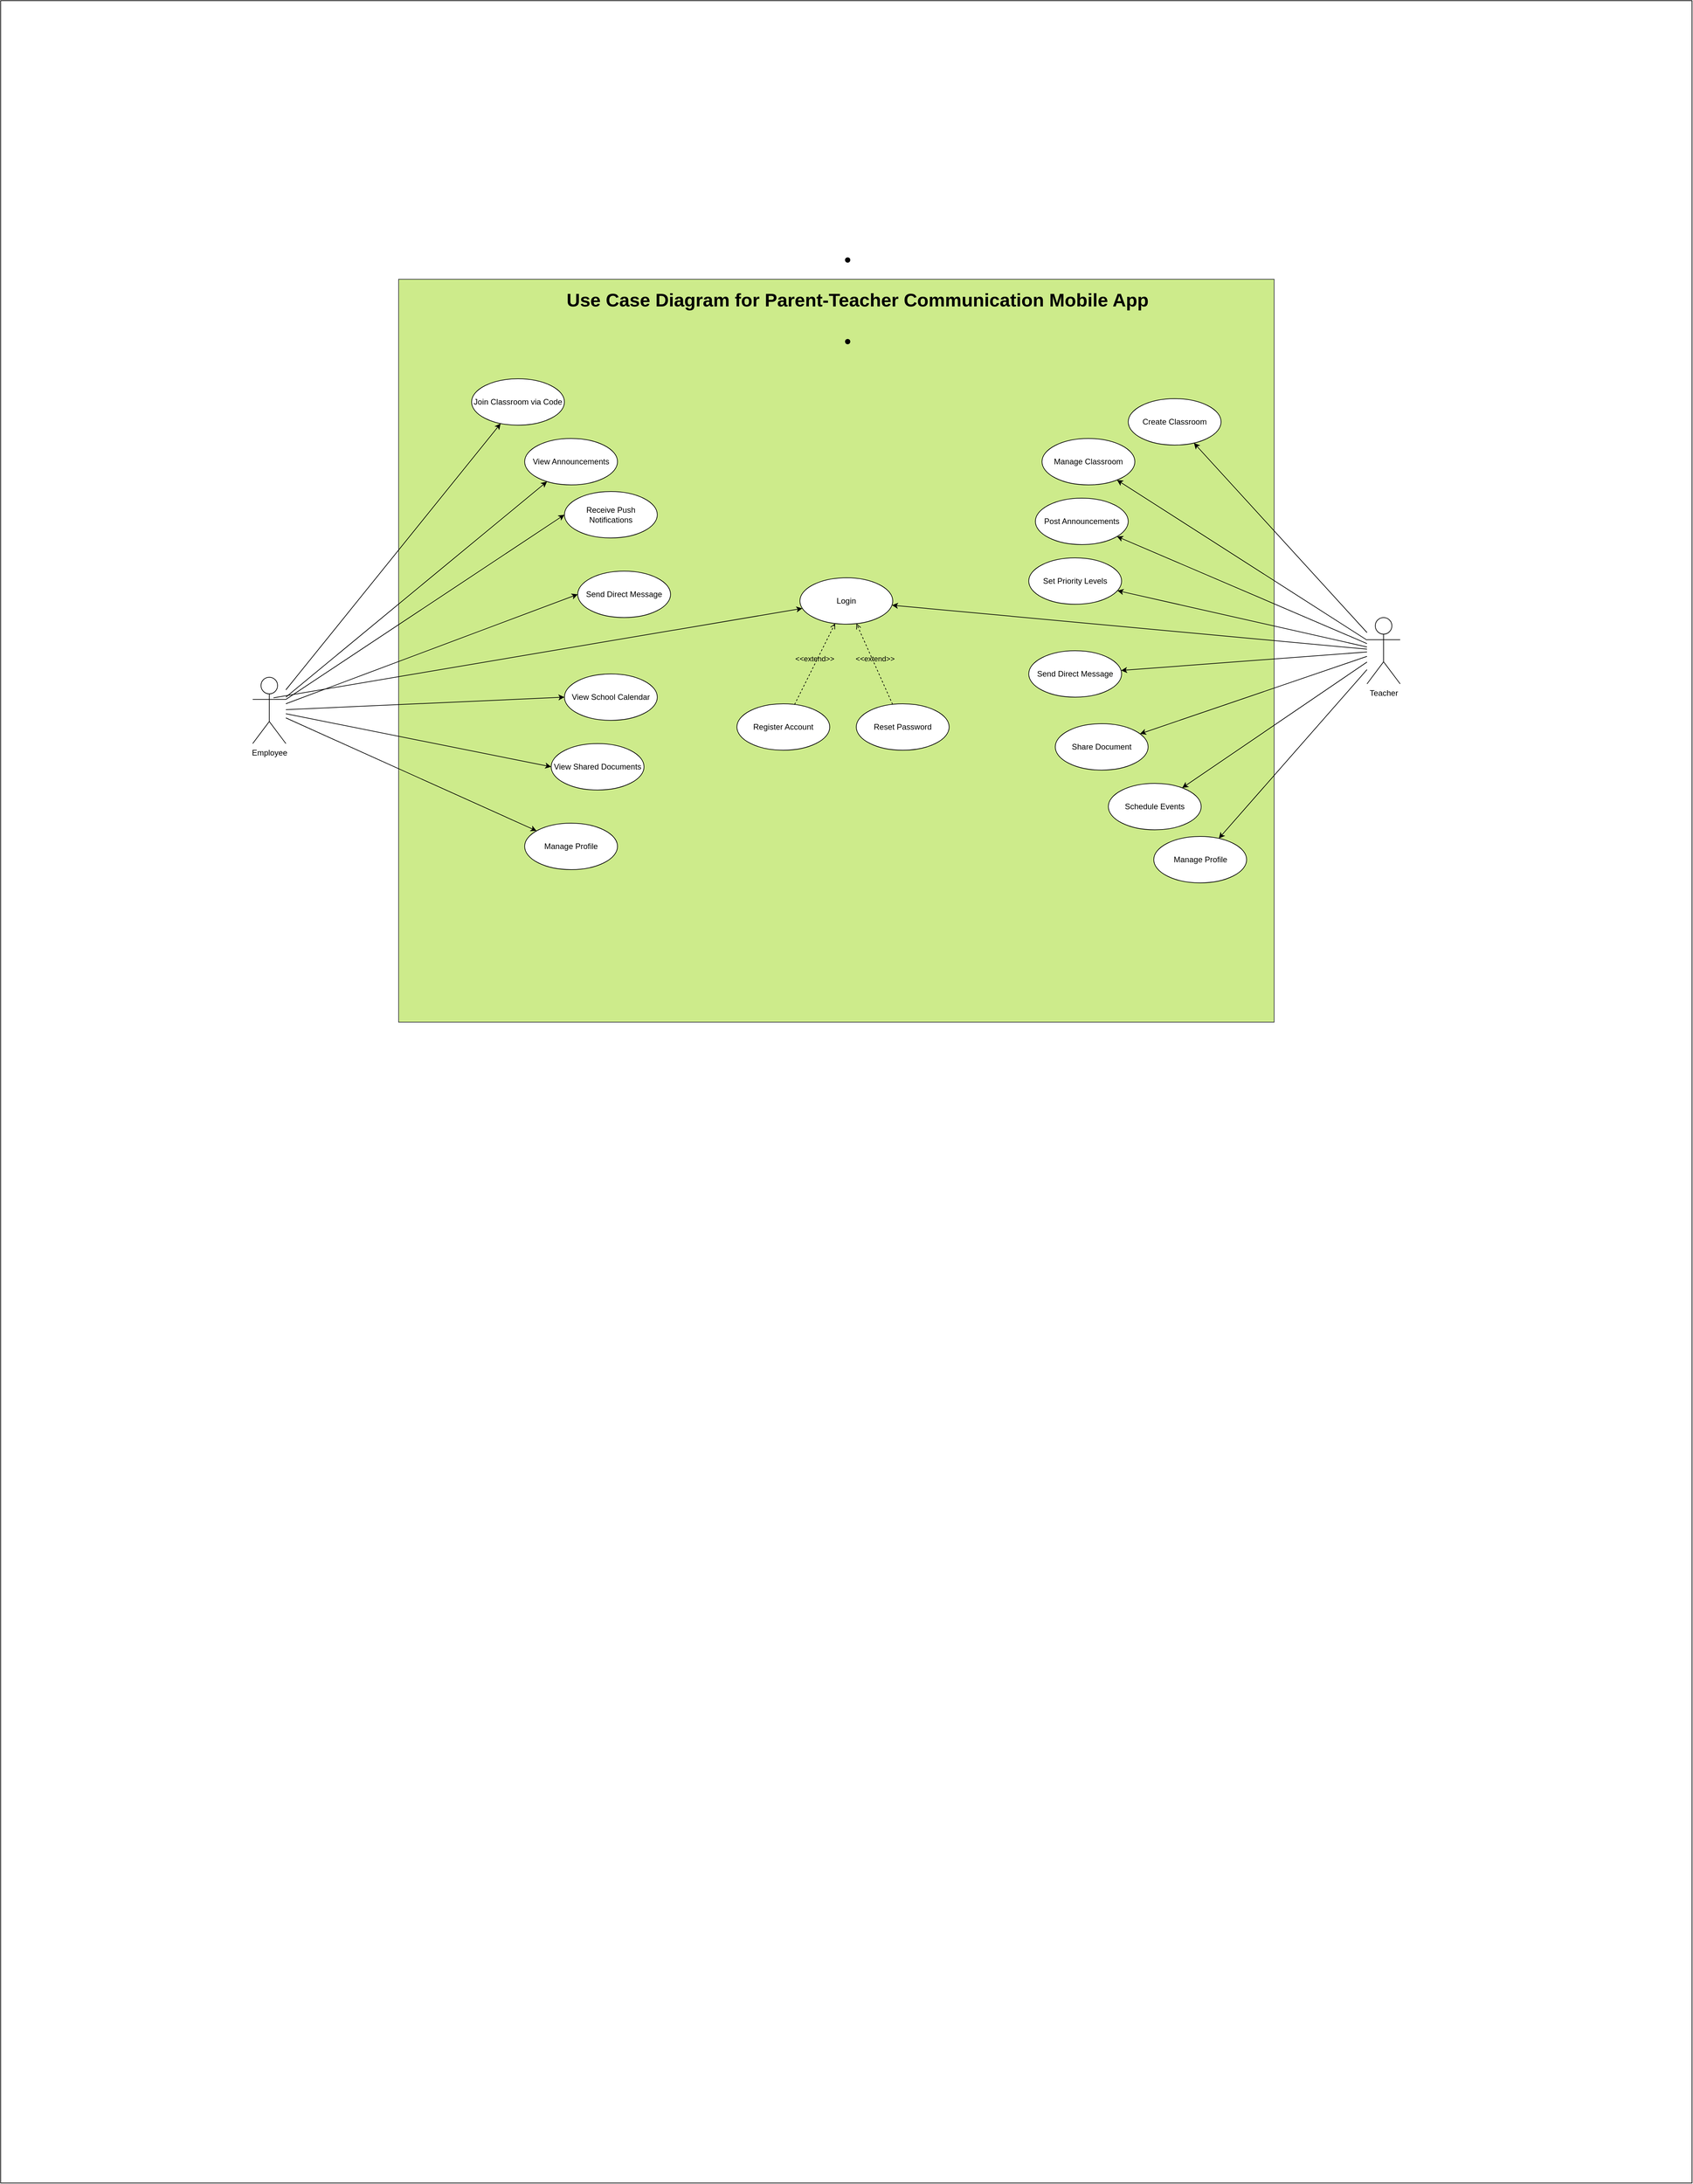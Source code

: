 <mxfile version="27.1.6" pages="3">
  <diagram name="initial" id="fPfGQbioiCVRYNzF3hgY">
    <mxGraphModel dx="2730" dy="2144" grid="1" gridSize="10" guides="1" tooltips="1" connect="1" arrows="1" fold="1" page="1" pageScale="1" pageWidth="850" pageHeight="1100" math="0" shadow="0">
      <root>
        <mxCell id="0" />
        <mxCell id="1" parent="0" />
        <mxCell id="hXhtGVc7Me_PGIMdzoVs-1" value="" style="rounded=0;whiteSpace=wrap;html=1;movable=0;resizable=0;rotatable=0;deletable=0;editable=0;locked=1;connectable=0;" vertex="1" parent="1">
          <mxGeometry x="-810" y="-1060" width="2550" height="3290" as="geometry" />
        </mxCell>
        <mxCell id="hXhtGVc7Me_PGIMdzoVs-2" value="" style="rounded=0;whiteSpace=wrap;html=1;fillColor=#cdeb8b;strokeColor=#36393d;movable=1;resizable=1;rotatable=1;deletable=1;editable=1;locked=0;connectable=1;" vertex="1" parent="1">
          <mxGeometry x="-210" y="-640" width="1320" height="1120" as="geometry" />
        </mxCell>
        <mxCell id="hXhtGVc7Me_PGIMdzoVs-3" value="&lt;li data-end=&quot;418&quot; data-start=&quot;351&quot;&gt;&lt;p data-end=&quot;418&quot; data-start=&quot;354&quot;&gt;&lt;strong data-end=&quot;418&quot; data-start=&quot;354&quot;&gt;Use Case Diagram for Parent-Teacher Communication Mobile App&lt;/strong&gt;&lt;/p&gt;&lt;/li&gt;&lt;li data-end=&quot;492&quot; data-start=&quot;419&quot;&gt;&lt;p data-end=&quot;492&quot; data-start=&quot;422&quot;&gt;&lt;/p&gt;&lt;/li&gt;" style="text;html=1;strokeColor=none;fillColor=none;align=center;verticalAlign=middle;whiteSpace=wrap;rounded=0;fontSize=28;" vertex="1" parent="1">
          <mxGeometry x="-206" y="-610" width="1376" height="30" as="geometry" />
        </mxCell>
        <mxCell id="hXhtGVc7Me_PGIMdzoVs-4" style="rounded=0;orthogonalLoop=1;jettySize=auto;html=1;" edge="1" parent="1" source="hXhtGVc7Me_PGIMdzoVs-7" target="hXhtGVc7Me_PGIMdzoVs-78">
          <mxGeometry relative="1" as="geometry">
            <mxPoint x="1010.0" y="-145" as="targetPoint" />
          </mxGeometry>
        </mxCell>
        <mxCell id="hXhtGVc7Me_PGIMdzoVs-6" style="rounded=0;orthogonalLoop=1;jettySize=auto;html=1;" edge="1" parent="1" source="hXhtGVc7Me_PGIMdzoVs-7" target="hXhtGVc7Me_PGIMdzoVs-50">
          <mxGeometry relative="1" as="geometry" />
        </mxCell>
        <mxCell id="hXhtGVc7Me_PGIMdzoVs-117" style="rounded=0;orthogonalLoop=1;jettySize=auto;html=1;" edge="1" parent="1" source="hXhtGVc7Me_PGIMdzoVs-7" target="hXhtGVc7Me_PGIMdzoVs-105">
          <mxGeometry relative="1" as="geometry" />
        </mxCell>
        <mxCell id="hXhtGVc7Me_PGIMdzoVs-121" style="rounded=0;orthogonalLoop=1;jettySize=auto;html=1;" edge="1" parent="1" source="hXhtGVc7Me_PGIMdzoVs-7" target="hXhtGVc7Me_PGIMdzoVs-104">
          <mxGeometry relative="1" as="geometry" />
        </mxCell>
        <mxCell id="hXhtGVc7Me_PGIMdzoVs-7" value="Teacher" style="shape=umlActor;verticalLabelPosition=bottom;verticalAlign=top;html=1;outlineConnect=0;" vertex="1" parent="1">
          <mxGeometry x="1250" y="-130" width="50" height="100" as="geometry" />
        </mxCell>
        <mxCell id="hXhtGVc7Me_PGIMdzoVs-18" style="rounded=0;orthogonalLoop=1;jettySize=auto;html=1;entryX=0;entryY=0.5;entryDx=0;entryDy=0;" edge="1" parent="1" target="hXhtGVc7Me_PGIMdzoVs-30">
          <mxGeometry relative="1" as="geometry">
            <mxPoint x="-380" as="sourcePoint" />
          </mxGeometry>
        </mxCell>
        <mxCell id="hXhtGVc7Me_PGIMdzoVs-19" style="rounded=0;orthogonalLoop=1;jettySize=auto;html=1;entryX=0;entryY=0.5;entryDx=0;entryDy=0;" edge="1" parent="1" source="hXhtGVc7Me_PGIMdzoVs-27" target="hXhtGVc7Me_PGIMdzoVs-31">
          <mxGeometry relative="1" as="geometry">
            <mxPoint x="220" y="-70" as="sourcePoint" />
          </mxGeometry>
        </mxCell>
        <mxCell id="hXhtGVc7Me_PGIMdzoVs-20" style="rounded=0;orthogonalLoop=1;jettySize=auto;html=1;entryX=0;entryY=0.5;entryDx=0;entryDy=0;" edge="1" parent="1" source="hXhtGVc7Me_PGIMdzoVs-27" target="hXhtGVc7Me_PGIMdzoVs-32">
          <mxGeometry relative="1" as="geometry">
            <mxPoint x="290" y="-70" as="sourcePoint" />
          </mxGeometry>
        </mxCell>
        <mxCell id="hXhtGVc7Me_PGIMdzoVs-22" style="rounded=0;orthogonalLoop=1;jettySize=auto;html=1;entryX=0;entryY=0.5;entryDx=0;entryDy=0;" edge="1" parent="1" source="hXhtGVc7Me_PGIMdzoVs-27" target="hXhtGVc7Me_PGIMdzoVs-35">
          <mxGeometry relative="1" as="geometry">
            <mxPoint x="470.0" y="-135" as="targetPoint" />
          </mxGeometry>
        </mxCell>
        <mxCell id="hXhtGVc7Me_PGIMdzoVs-24" style="rounded=0;orthogonalLoop=1;jettySize=auto;html=1;" edge="1" parent="1" source="hXhtGVc7Me_PGIMdzoVs-27" target="hXhtGVc7Me_PGIMdzoVs-46">
          <mxGeometry relative="1" as="geometry" />
        </mxCell>
        <mxCell id="hXhtGVc7Me_PGIMdzoVs-25" style="rounded=0;orthogonalLoop=1;jettySize=auto;html=1;" edge="1" parent="1" target="hXhtGVc7Me_PGIMdzoVs-47">
          <mxGeometry relative="1" as="geometry">
            <mxPoint x="-380" y="-10" as="sourcePoint" />
          </mxGeometry>
        </mxCell>
        <mxCell id="hXhtGVc7Me_PGIMdzoVs-26" style="rounded=0;orthogonalLoop=1;jettySize=auto;html=1;" edge="1" parent="1" source="hXhtGVc7Me_PGIMdzoVs-27" target="hXhtGVc7Me_PGIMdzoVs-33">
          <mxGeometry relative="1" as="geometry" />
        </mxCell>
        <mxCell id="hXhtGVc7Me_PGIMdzoVs-27" value="Employee" style="shape=umlActor;verticalLabelPosition=bottom;verticalAlign=top;html=1;" vertex="1" parent="1">
          <mxGeometry x="-430" y="-40" width="50" height="100" as="geometry" />
        </mxCell>
        <mxCell id="hXhtGVc7Me_PGIMdzoVs-30" value="&lt;div&gt;Send Direct Message&lt;/div&gt;" style="ellipse;whiteSpace=wrap;html=1;" vertex="1" parent="1">
          <mxGeometry x="60" y="-200" width="140" height="70" as="geometry" />
        </mxCell>
        <mxCell id="hXhtGVc7Me_PGIMdzoVs-31" value="View School Calendar" style="ellipse;whiteSpace=wrap;html=1;" vertex="1" parent="1">
          <mxGeometry x="40" y="-45" width="140" height="70" as="geometry" />
        </mxCell>
        <mxCell id="hXhtGVc7Me_PGIMdzoVs-32" value="View Shared Documents" style="ellipse;whiteSpace=wrap;html=1;" vertex="1" parent="1">
          <mxGeometry x="20" y="60" width="140" height="70" as="geometry" />
        </mxCell>
        <mxCell id="hXhtGVc7Me_PGIMdzoVs-33" value="Manage Profile" style="ellipse;whiteSpace=wrap;html=1;" vertex="1" parent="1">
          <mxGeometry x="-20" y="180" width="140" height="70" as="geometry" />
        </mxCell>
        <mxCell id="hXhtGVc7Me_PGIMdzoVs-35" value="Receive Push Notifications" style="ellipse;whiteSpace=wrap;html=1;" vertex="1" parent="1">
          <mxGeometry x="40" y="-320" width="140" height="70" as="geometry" />
        </mxCell>
        <mxCell id="hXhtGVc7Me_PGIMdzoVs-39" value="Manage Classroom" style="ellipse;whiteSpace=wrap;html=1;" vertex="1" parent="1">
          <mxGeometry x="760" y="-400" width="140" height="70" as="geometry" />
        </mxCell>
        <mxCell id="hXhtGVc7Me_PGIMdzoVs-40" style="rounded=0;orthogonalLoop=1;jettySize=auto;html=1;" edge="1" parent="1" source="hXhtGVc7Me_PGIMdzoVs-7" target="hXhtGVc7Me_PGIMdzoVs-39">
          <mxGeometry relative="1" as="geometry">
            <mxPoint x="1587.5" y="172" as="sourcePoint" />
            <mxPoint x="1407.5" y="255" as="targetPoint" />
          </mxGeometry>
        </mxCell>
        <mxCell id="hXhtGVc7Me_PGIMdzoVs-41" value="Login" style="ellipse;whiteSpace=wrap;html=1;" vertex="1" parent="1">
          <mxGeometry x="395" y="-190" width="140" height="70" as="geometry" />
        </mxCell>
        <mxCell id="hXhtGVc7Me_PGIMdzoVs-46" value="Join Classroom via Code" style="ellipse;whiteSpace=wrap;html=1;" vertex="1" parent="1">
          <mxGeometry x="-100" y="-490" width="140" height="70" as="geometry" />
        </mxCell>
        <mxCell id="hXhtGVc7Me_PGIMdzoVs-47" value="View Announcements" style="ellipse;whiteSpace=wrap;html=1;" vertex="1" parent="1">
          <mxGeometry x="-20" y="-400" width="140" height="70" as="geometry" />
        </mxCell>
        <mxCell id="hXhtGVc7Me_PGIMdzoVs-50" value="Create Classroom" style="ellipse;whiteSpace=wrap;html=1;" vertex="1" parent="1">
          <mxGeometry x="890" y="-460" width="140" height="70" as="geometry" />
        </mxCell>
        <mxCell id="hXhtGVc7Me_PGIMdzoVs-78" value="Post Announcements" style="ellipse;whiteSpace=wrap;html=1;" vertex="1" parent="1">
          <mxGeometry x="750" y="-310" width="140" height="70" as="geometry" />
        </mxCell>
        <mxCell id="hXhtGVc7Me_PGIMdzoVs-104" value="Set Priority Levels" style="ellipse;whiteSpace=wrap;html=1;" vertex="1" parent="1">
          <mxGeometry x="740" y="-220" width="140" height="70" as="geometry" />
        </mxCell>
        <mxCell id="hXhtGVc7Me_PGIMdzoVs-105" value="Send Direct Message" style="ellipse;whiteSpace=wrap;html=1;" vertex="1" parent="1">
          <mxGeometry x="740" y="-80" width="140" height="70" as="geometry" />
        </mxCell>
        <mxCell id="hXhtGVc7Me_PGIMdzoVs-106" value="Share Document" style="ellipse;whiteSpace=wrap;html=1;" vertex="1" parent="1">
          <mxGeometry x="780" y="30" width="140" height="70" as="geometry" />
        </mxCell>
        <mxCell id="hXhtGVc7Me_PGIMdzoVs-107" value="Schedule Events" style="ellipse;whiteSpace=wrap;html=1;" vertex="1" parent="1">
          <mxGeometry x="860" y="120" width="140" height="70" as="geometry" />
        </mxCell>
        <mxCell id="hXhtGVc7Me_PGIMdzoVs-108" value="Manage Profile" style="ellipse;whiteSpace=wrap;html=1;" vertex="1" parent="1">
          <mxGeometry x="928.5" y="200" width="140" height="70" as="geometry" />
        </mxCell>
        <mxCell id="hXhtGVc7Me_PGIMdzoVs-109" value="Register Account" style="ellipse;whiteSpace=wrap;html=1;" vertex="1" parent="1">
          <mxGeometry x="300" width="140" height="70" as="geometry" />
        </mxCell>
        <mxCell id="hXhtGVc7Me_PGIMdzoVs-112" value="&amp;lt;&amp;lt;extend&amp;gt;&amp;gt;" style="html=1;verticalAlign=bottom;labelBackgroundColor=none;endArrow=open;endFill=0;dashed=1;rounded=0;strokeWidth=1;" edge="1" parent="1" source="hXhtGVc7Me_PGIMdzoVs-109" target="hXhtGVc7Me_PGIMdzoVs-41">
          <mxGeometry x="-0.009" width="160" relative="1" as="geometry">
            <mxPoint x="214" y="-75" as="sourcePoint" />
            <mxPoint x="325" y="-50" as="targetPoint" />
            <mxPoint as="offset" />
          </mxGeometry>
        </mxCell>
        <mxCell id="hXhtGVc7Me_PGIMdzoVs-113" value="Reset Password" style="ellipse;whiteSpace=wrap;html=1;" vertex="1" parent="1">
          <mxGeometry x="480" width="140" height="70" as="geometry" />
        </mxCell>
        <mxCell id="hXhtGVc7Me_PGIMdzoVs-114" value="&amp;lt;&amp;lt;extend&amp;gt;&amp;gt;" style="html=1;verticalAlign=bottom;labelBackgroundColor=none;endArrow=open;endFill=0;dashed=1;rounded=0;strokeWidth=1;" edge="1" parent="1" source="hXhtGVc7Me_PGIMdzoVs-113" target="hXhtGVc7Me_PGIMdzoVs-41">
          <mxGeometry x="-0.009" width="160" relative="1" as="geometry">
            <mxPoint x="363" y="283" as="sourcePoint" />
            <mxPoint x="422" y="217" as="targetPoint" />
            <mxPoint as="offset" />
          </mxGeometry>
        </mxCell>
        <mxCell id="hXhtGVc7Me_PGIMdzoVs-118" style="rounded=0;orthogonalLoop=1;jettySize=auto;html=1;" edge="1" parent="1" source="hXhtGVc7Me_PGIMdzoVs-7" target="hXhtGVc7Me_PGIMdzoVs-106">
          <mxGeometry relative="1" as="geometry">
            <mxPoint x="1260" y="-68" as="sourcePoint" />
            <mxPoint x="889" y="-40" as="targetPoint" />
          </mxGeometry>
        </mxCell>
        <mxCell id="hXhtGVc7Me_PGIMdzoVs-119" style="rounded=0;orthogonalLoop=1;jettySize=auto;html=1;" edge="1" parent="1" source="hXhtGVc7Me_PGIMdzoVs-7" target="hXhtGVc7Me_PGIMdzoVs-107">
          <mxGeometry relative="1" as="geometry">
            <mxPoint x="1270" y="-58" as="sourcePoint" />
            <mxPoint x="919" y="56" as="targetPoint" />
          </mxGeometry>
        </mxCell>
        <mxCell id="hXhtGVc7Me_PGIMdzoVs-120" style="rounded=0;orthogonalLoop=1;jettySize=auto;html=1;" edge="1" parent="1" source="hXhtGVc7Me_PGIMdzoVs-7" target="hXhtGVc7Me_PGIMdzoVs-108">
          <mxGeometry relative="1" as="geometry">
            <mxPoint x="1280" y="-48" as="sourcePoint" />
            <mxPoint x="984" y="138" as="targetPoint" />
          </mxGeometry>
        </mxCell>
        <mxCell id="hXhtGVc7Me_PGIMdzoVs-122" style="rounded=0;orthogonalLoop=1;jettySize=auto;html=1;" edge="1" parent="1" source="hXhtGVc7Me_PGIMdzoVs-7" target="hXhtGVc7Me_PGIMdzoVs-41">
          <mxGeometry relative="1" as="geometry">
            <mxPoint x="1260" y="-76" as="sourcePoint" />
            <mxPoint x="884" y="-161" as="targetPoint" />
          </mxGeometry>
        </mxCell>
        <mxCell id="hXhtGVc7Me_PGIMdzoVs-123" style="rounded=0;orthogonalLoop=1;jettySize=auto;html=1;exitX=0.628;exitY=0.31;exitDx=0;exitDy=0;exitPerimeter=0;" edge="1" parent="1" source="hXhtGVc7Me_PGIMdzoVs-27" target="hXhtGVc7Me_PGIMdzoVs-41">
          <mxGeometry relative="1" as="geometry">
            <mxPoint x="-370" y="10" as="sourcePoint" />
            <mxPoint x="70" y="-155" as="targetPoint" />
          </mxGeometry>
        </mxCell>
      </root>
    </mxGraphModel>
  </diagram>
  <diagram name="initialv2" id="fVvwK9hB6NUy1kVA2rcM">
    <mxGraphModel dx="1426" dy="831" grid="1" gridSize="10" guides="1" tooltips="1" connect="1" arrows="1" fold="1" page="1" pageScale="1" pageWidth="850" pageHeight="1100" math="0" shadow="0">
      <root>
        <mxCell id="0" />
        <mxCell id="1" parent="0" />
        <mxCell id="ovWVx2ytmTRpoBnnrlcp-1" value="Calculating salaries, wages, bonuses, and deductions" style="shape=note;whiteSpace=wrap;html=1;backgroundOutline=1;darkOpacity=0.05;fontSize=2;" parent="1" vertex="1">
          <mxGeometry x="890" y="650" width="60" height="10" as="geometry" />
        </mxCell>
        <mxCell id="ovWVx2ytmTRpoBnnrlcp-2" value="" style="rounded=0;whiteSpace=wrap;html=1;" parent="1" vertex="1">
          <mxGeometry width="1700" height="2200" as="geometry" />
        </mxCell>
        <mxCell id="ovWVx2ytmTRpoBnnrlcp-3" value="" style="rounded=0;whiteSpace=wrap;html=1;fillColor=#cdeb8b;strokeColor=#36393d;" parent="1" vertex="1">
          <mxGeometry x="430" y="410" width="740" height="1260" as="geometry" />
        </mxCell>
        <mxCell id="ovWVx2ytmTRpoBnnrlcp-4" value="&lt;font style=&quot;font-size: 28px;&quot;&gt;&lt;b style=&quot;font-size: 28px;&quot;&gt;MotorPH Payroll System&lt;/b&gt;&lt;/font&gt;" style="text;html=1;strokeColor=none;fillColor=none;align=center;verticalAlign=middle;whiteSpace=wrap;rounded=0;fontSize=28;" parent="1" vertex="1">
          <mxGeometry x="455" y="430" width="695" height="30" as="geometry" />
        </mxCell>
        <mxCell id="ovWVx2ytmTRpoBnnrlcp-5" style="rounded=0;orthogonalLoop=1;jettySize=auto;html=1;entryX=1;entryY=0.5;entryDx=0;entryDy=0;" parent="1" source="ovWVx2ytmTRpoBnnrlcp-6" target="ovWVx2ytmTRpoBnnrlcp-28" edge="1">
          <mxGeometry relative="1" as="geometry" />
        </mxCell>
        <mxCell id="ovWVx2ytmTRpoBnnrlcp-6" value="Payroll Staff" style="shape=umlActor;verticalLabelPosition=bottom;verticalAlign=top;html=1;outlineConnect=0;" parent="1" vertex="1">
          <mxGeometry x="1224" y="650" width="30" height="60" as="geometry" />
        </mxCell>
        <mxCell id="ovWVx2ytmTRpoBnnrlcp-7" style="rounded=0;orthogonalLoop=1;jettySize=auto;html=1;entryX=1;entryY=0.5;entryDx=0;entryDy=0;" parent="1" source="ovWVx2ytmTRpoBnnrlcp-9" target="ovWVx2ytmTRpoBnnrlcp-21" edge="1">
          <mxGeometry relative="1" as="geometry" />
        </mxCell>
        <mxCell id="ovWVx2ytmTRpoBnnrlcp-8" style="rounded=0;orthogonalLoop=1;jettySize=auto;html=1;entryX=1;entryY=0.5;entryDx=0;entryDy=0;" parent="1" source="ovWVx2ytmTRpoBnnrlcp-9" target="ovWVx2ytmTRpoBnnrlcp-27" edge="1">
          <mxGeometry relative="1" as="geometry">
            <mxPoint x="1230" y="1110" as="sourcePoint" />
          </mxGeometry>
        </mxCell>
        <mxCell id="ovWVx2ytmTRpoBnnrlcp-9" value="Payroll Manager" style="shape=umlActor;verticalLabelPosition=bottom;verticalAlign=top;html=1;outlineConnect=0;" parent="1" vertex="1">
          <mxGeometry x="1224" y="1100" width="30" height="60" as="geometry" />
        </mxCell>
        <mxCell id="ovWVx2ytmTRpoBnnrlcp-10" value="Payroll Team Lead" style="shape=umlActor;verticalLabelPosition=bottom;verticalAlign=top;html=1;outlineConnect=0;" parent="1" vertex="1">
          <mxGeometry x="1224" y="815" width="30" height="60" as="geometry" />
        </mxCell>
        <mxCell id="ovWVx2ytmTRpoBnnrlcp-11" style="rounded=0;orthogonalLoop=1;jettySize=auto;html=1;entryX=0;entryY=0.5;entryDx=0;entryDy=0;exitX=1;exitY=0.333;exitDx=0;exitDy=0;exitPerimeter=0;" parent="1" source="ovWVx2ytmTRpoBnnrlcp-16" target="ovWVx2ytmTRpoBnnrlcp-22" edge="1">
          <mxGeometry relative="1" as="geometry" />
        </mxCell>
        <mxCell id="ovWVx2ytmTRpoBnnrlcp-12" style="rounded=0;orthogonalLoop=1;jettySize=auto;html=1;entryX=0;entryY=0.5;entryDx=0;entryDy=0;" parent="1" source="ovWVx2ytmTRpoBnnrlcp-16" target="ovWVx2ytmTRpoBnnrlcp-23" edge="1">
          <mxGeometry relative="1" as="geometry">
            <mxPoint x="310" y="870" as="sourcePoint" />
          </mxGeometry>
        </mxCell>
        <mxCell id="ovWVx2ytmTRpoBnnrlcp-13" style="rounded=0;orthogonalLoop=1;jettySize=auto;html=1;entryX=0;entryY=0.5;entryDx=0;entryDy=0;" parent="1" source="ovWVx2ytmTRpoBnnrlcp-16" target="ovWVx2ytmTRpoBnnrlcp-24" edge="1">
          <mxGeometry relative="1" as="geometry">
            <mxPoint x="380" y="870" as="sourcePoint" />
          </mxGeometry>
        </mxCell>
        <mxCell id="ovWVx2ytmTRpoBnnrlcp-14" style="rounded=0;orthogonalLoop=1;jettySize=auto;html=1;entryX=0;entryY=0.5;entryDx=0;entryDy=0;" parent="1" source="ovWVx2ytmTRpoBnnrlcp-16" target="ovWVx2ytmTRpoBnnrlcp-17" edge="1">
          <mxGeometry relative="1" as="geometry">
            <mxPoint x="370" y="870" as="sourcePoint" />
          </mxGeometry>
        </mxCell>
        <mxCell id="ovWVx2ytmTRpoBnnrlcp-15" style="rounded=0;orthogonalLoop=1;jettySize=auto;html=1;entryX=0;entryY=0.5;entryDx=0;entryDy=0;" parent="1" source="ovWVx2ytmTRpoBnnrlcp-16" target="ovWVx2ytmTRpoBnnrlcp-31" edge="1">
          <mxGeometry relative="1" as="geometry" />
        </mxCell>
        <mxCell id="ovWVx2ytmTRpoBnnrlcp-16" value="Employee" style="shape=umlActor;verticalLabelPosition=bottom;verticalAlign=top;html=1;" parent="1" vertex="1">
          <mxGeometry x="280" y="850" width="30" height="60" as="geometry" />
        </mxCell>
        <mxCell id="ovWVx2ytmTRpoBnnrlcp-17" value="Create Leave Request" style="ellipse;whiteSpace=wrap;html=1;" parent="1" vertex="1">
          <mxGeometry x="455" y="1040" width="140" height="70" as="geometry" />
        </mxCell>
        <mxCell id="ovWVx2ytmTRpoBnnrlcp-18" style="rounded=0;orthogonalLoop=1;jettySize=auto;html=1;entryX=1;entryY=0.5;entryDx=0;entryDy=0;" parent="1" source="ovWVx2ytmTRpoBnnrlcp-20" target="ovWVx2ytmTRpoBnnrlcp-25" edge="1">
          <mxGeometry relative="1" as="geometry" />
        </mxCell>
        <mxCell id="ovWVx2ytmTRpoBnnrlcp-19" style="rounded=0;orthogonalLoop=1;jettySize=auto;html=1;" parent="1" source="ovWVx2ytmTRpoBnnrlcp-20" target="ovWVx2ytmTRpoBnnrlcp-29" edge="1">
          <mxGeometry relative="1" as="geometry">
            <mxPoint x="1210" y="1460" as="sourcePoint" />
          </mxGeometry>
        </mxCell>
        <mxCell id="ovWVx2ytmTRpoBnnrlcp-20" value="System" style="shape=umlActor;verticalLabelPosition=bottom;verticalAlign=top;html=1;outlineConnect=0;" parent="1" vertex="1">
          <mxGeometry x="1230" y="1580" width="30" height="60" as="geometry" />
        </mxCell>
        <mxCell id="ovWVx2ytmTRpoBnnrlcp-21" value="Manage Leave Request" style="ellipse;whiteSpace=wrap;html=1;" parent="1" vertex="1">
          <mxGeometry x="850" y="1040" width="140" height="70" as="geometry" />
        </mxCell>
        <mxCell id="ovWVx2ytmTRpoBnnrlcp-22" value="View Account" style="ellipse;whiteSpace=wrap;html=1;" parent="1" vertex="1">
          <mxGeometry x="480" y="690" width="140" height="70" as="geometry" />
        </mxCell>
        <mxCell id="ovWVx2ytmTRpoBnnrlcp-23" value="View Leave Credits&amp;nbsp;" style="ellipse;whiteSpace=wrap;html=1;" parent="1" vertex="1">
          <mxGeometry x="580" y="865" width="140" height="70" as="geometry" />
        </mxCell>
        <mxCell id="ovWVx2ytmTRpoBnnrlcp-24" value="View Payroll Information" style="ellipse;whiteSpace=wrap;html=1;" parent="1" vertex="1">
          <mxGeometry x="530" y="960" width="140" height="70" as="geometry" />
        </mxCell>
        <mxCell id="ovWVx2ytmTRpoBnnrlcp-25" value="Check the Current Year&#39;s Remaining Credits" style="ellipse;whiteSpace=wrap;html=1;" parent="1" vertex="1">
          <mxGeometry x="570" y="1380" width="140" height="70" as="geometry" />
        </mxCell>
        <mxCell id="ovWVx2ytmTRpoBnnrlcp-26" value="&amp;lt;&amp;lt;include&amp;gt;&amp;gt;" style="html=1;verticalAlign=bottom;labelBackgroundColor=none;endArrow=open;endFill=0;dashed=1;rounded=0;strokeWidth=1;" parent="1" source="ovWVx2ytmTRpoBnnrlcp-17" target="ovWVx2ytmTRpoBnnrlcp-25" edge="1">
          <mxGeometry width="160" relative="1" as="geometry">
            <mxPoint x="470" y="1160" as="sourcePoint" />
            <mxPoint x="630" y="1160" as="targetPoint" />
            <mxPoint as="offset" />
          </mxGeometry>
        </mxCell>
        <mxCell id="ovWVx2ytmTRpoBnnrlcp-27" value="Monthly Payroll Salary Report" style="ellipse;whiteSpace=wrap;html=1;" parent="1" vertex="1">
          <mxGeometry x="920" y="1160" width="140" height="70" as="geometry" />
        </mxCell>
        <mxCell id="ovWVx2ytmTRpoBnnrlcp-28" value="Prepare Payslip" style="ellipse;whiteSpace=wrap;html=1;" parent="1" vertex="1">
          <mxGeometry x="850" y="605" width="140" height="70" as="geometry" />
        </mxCell>
        <mxCell id="ovWVx2ytmTRpoBnnrlcp-29" value="Generate Salary" style="ellipse;whiteSpace=wrap;html=1;" parent="1" vertex="1">
          <mxGeometry x="710" y="1110" width="140" height="70" as="geometry" />
        </mxCell>
        <mxCell id="ovWVx2ytmTRpoBnnrlcp-30" value="&amp;lt;&amp;lt;include&amp;gt;&amp;gt;" style="html=1;verticalAlign=bottom;labelBackgroundColor=none;endArrow=open;endFill=0;dashed=1;rounded=0;strokeWidth=1;" parent="1" source="ovWVx2ytmTRpoBnnrlcp-28" target="ovWVx2ytmTRpoBnnrlcp-29" edge="1">
          <mxGeometry x="-0.662" y="1" width="160" relative="1" as="geometry">
            <mxPoint x="670" y="1000" as="sourcePoint" />
            <mxPoint x="745" y="1300" as="targetPoint" />
            <mxPoint as="offset" />
            <Array as="points">
              <mxPoint x="840" y="740" />
            </Array>
          </mxGeometry>
        </mxCell>
        <mxCell id="ovWVx2ytmTRpoBnnrlcp-31" value="Login" style="ellipse;whiteSpace=wrap;html=1;" parent="1" vertex="1">
          <mxGeometry x="560" y="770" width="140" height="70" as="geometry" />
        </mxCell>
        <mxCell id="ovWVx2ytmTRpoBnnrlcp-32" value="&amp;lt;&amp;lt;extend&amp;gt;&amp;gt;" style="html=1;verticalAlign=bottom;labelBackgroundColor=none;endArrow=open;endFill=0;dashed=1;rounded=0;" parent="1" source="ovWVx2ytmTRpoBnnrlcp-31" target="ovWVx2ytmTRpoBnnrlcp-33" edge="1">
          <mxGeometry width="160" relative="1" as="geometry">
            <mxPoint x="680" y="690" as="sourcePoint" />
            <mxPoint x="840" y="690" as="targetPoint" />
          </mxGeometry>
        </mxCell>
        <mxCell id="ovWVx2ytmTRpoBnnrlcp-33" value="Reset Password" style="ellipse;whiteSpace=wrap;html=1;" parent="1" vertex="1">
          <mxGeometry x="680" y="620" width="140" height="70" as="geometry" />
        </mxCell>
        <mxCell id="ovWVx2ytmTRpoBnnrlcp-34" value="Generate Deduction" style="ellipse;whiteSpace=wrap;html=1;" parent="1" vertex="1">
          <mxGeometry x="650" y="1260" width="140" height="70" as="geometry" />
        </mxCell>
        <mxCell id="ovWVx2ytmTRpoBnnrlcp-35" value="&amp;lt;&amp;lt;include&amp;gt;&amp;gt;" style="html=1;verticalAlign=bottom;labelBackgroundColor=none;endArrow=open;endFill=0;dashed=1;rounded=0;strokeWidth=1;" parent="1" source="ovWVx2ytmTRpoBnnrlcp-29" target="ovWVx2ytmTRpoBnnrlcp-34" edge="1">
          <mxGeometry width="160" relative="1" as="geometry">
            <mxPoint x="605" y="1085" as="sourcePoint" />
            <mxPoint x="660" y="1435" as="targetPoint" />
            <mxPoint as="offset" />
          </mxGeometry>
        </mxCell>
        <mxCell id="ovWVx2ytmTRpoBnnrlcp-36" value="Modify Personal Information" style="ellipse;whiteSpace=wrap;html=1;" parent="1" vertex="1">
          <mxGeometry x="580" y="535" width="140" height="70" as="geometry" />
        </mxCell>
        <mxCell id="ovWVx2ytmTRpoBnnrlcp-37" value="&amp;lt;&amp;lt;extend&amp;gt;&amp;gt;" style="html=1;verticalAlign=bottom;labelBackgroundColor=none;endArrow=open;endFill=0;dashed=1;rounded=0;" parent="1" source="ovWVx2ytmTRpoBnnrlcp-22" target="ovWVx2ytmTRpoBnnrlcp-36" edge="1">
          <mxGeometry width="160" relative="1" as="geometry">
            <mxPoint x="602" y="690" as="sourcePoint" />
            <mxPoint x="670" y="604" as="targetPoint" />
          </mxGeometry>
        </mxCell>
        <mxCell id="ovWVx2ytmTRpoBnnrlcp-38" value="Approve Payslip" style="ellipse;whiteSpace=wrap;html=1;" parent="1" vertex="1">
          <mxGeometry x="950" y="810" width="140" height="70" as="geometry" />
        </mxCell>
        <mxCell id="ovWVx2ytmTRpoBnnrlcp-39" style="rounded=0;orthogonalLoop=1;jettySize=auto;html=1;" parent="1" source="ovWVx2ytmTRpoBnnrlcp-10" target="ovWVx2ytmTRpoBnnrlcp-38" edge="1">
          <mxGeometry relative="1" as="geometry">
            <mxPoint x="1234" y="906" as="sourcePoint" />
            <mxPoint x="1110" y="875" as="targetPoint" />
          </mxGeometry>
        </mxCell>
        <mxCell id="ovWVx2ytmTRpoBnnrlcp-40" style="rounded=0;orthogonalLoop=1;jettySize=auto;html=1;" parent="1" source="ovWVx2ytmTRpoBnnrlcp-9" target="ovWVx2ytmTRpoBnnrlcp-38" edge="1">
          <mxGeometry relative="1" as="geometry">
            <mxPoint x="1234" y="913" as="sourcePoint" />
            <mxPoint x="1095" y="942" as="targetPoint" />
          </mxGeometry>
        </mxCell>
      </root>
    </mxGraphModel>
  </diagram>
  <diagram name="venn diagram" id="0H_xEJhO5j-mSmX3Duza">
    <mxGraphModel dx="2593" dy="2611" grid="1" gridSize="10" guides="1" tooltips="1" connect="1" arrows="1" fold="1" page="1" pageScale="1" pageWidth="850" pageHeight="1100" math="0" shadow="0">
      <root>
        <mxCell id="0" />
        <mxCell id="1" parent="0" />
        <mxCell id="JpZl0v4MXS7x5yWovOg6-4" value="Payroll Administrator" style="ellipse;whiteSpace=wrap;html=1;aspect=fixed;fillColor=none;" vertex="1" parent="1">
          <mxGeometry x="400" y="50" width="540" height="540" as="geometry" />
        </mxCell>
        <mxCell id="JpZl0v4MXS7x5yWovOg6-5" value="HR Administrator" style="ellipse;whiteSpace=wrap;html=1;aspect=fixed;fillColor=none;" vertex="1" parent="1">
          <mxGeometry y="50" width="540" height="540" as="geometry" />
        </mxCell>
        <mxCell id="JpZl0v4MXS7x5yWovOg6-6" value="Employee" style="ellipse;whiteSpace=wrap;html=1;aspect=fixed;fillColor=none;" vertex="1" parent="1">
          <mxGeometry x="220" y="-290" width="540" height="540" as="geometry" />
        </mxCell>
      </root>
    </mxGraphModel>
  </diagram>
</mxfile>
